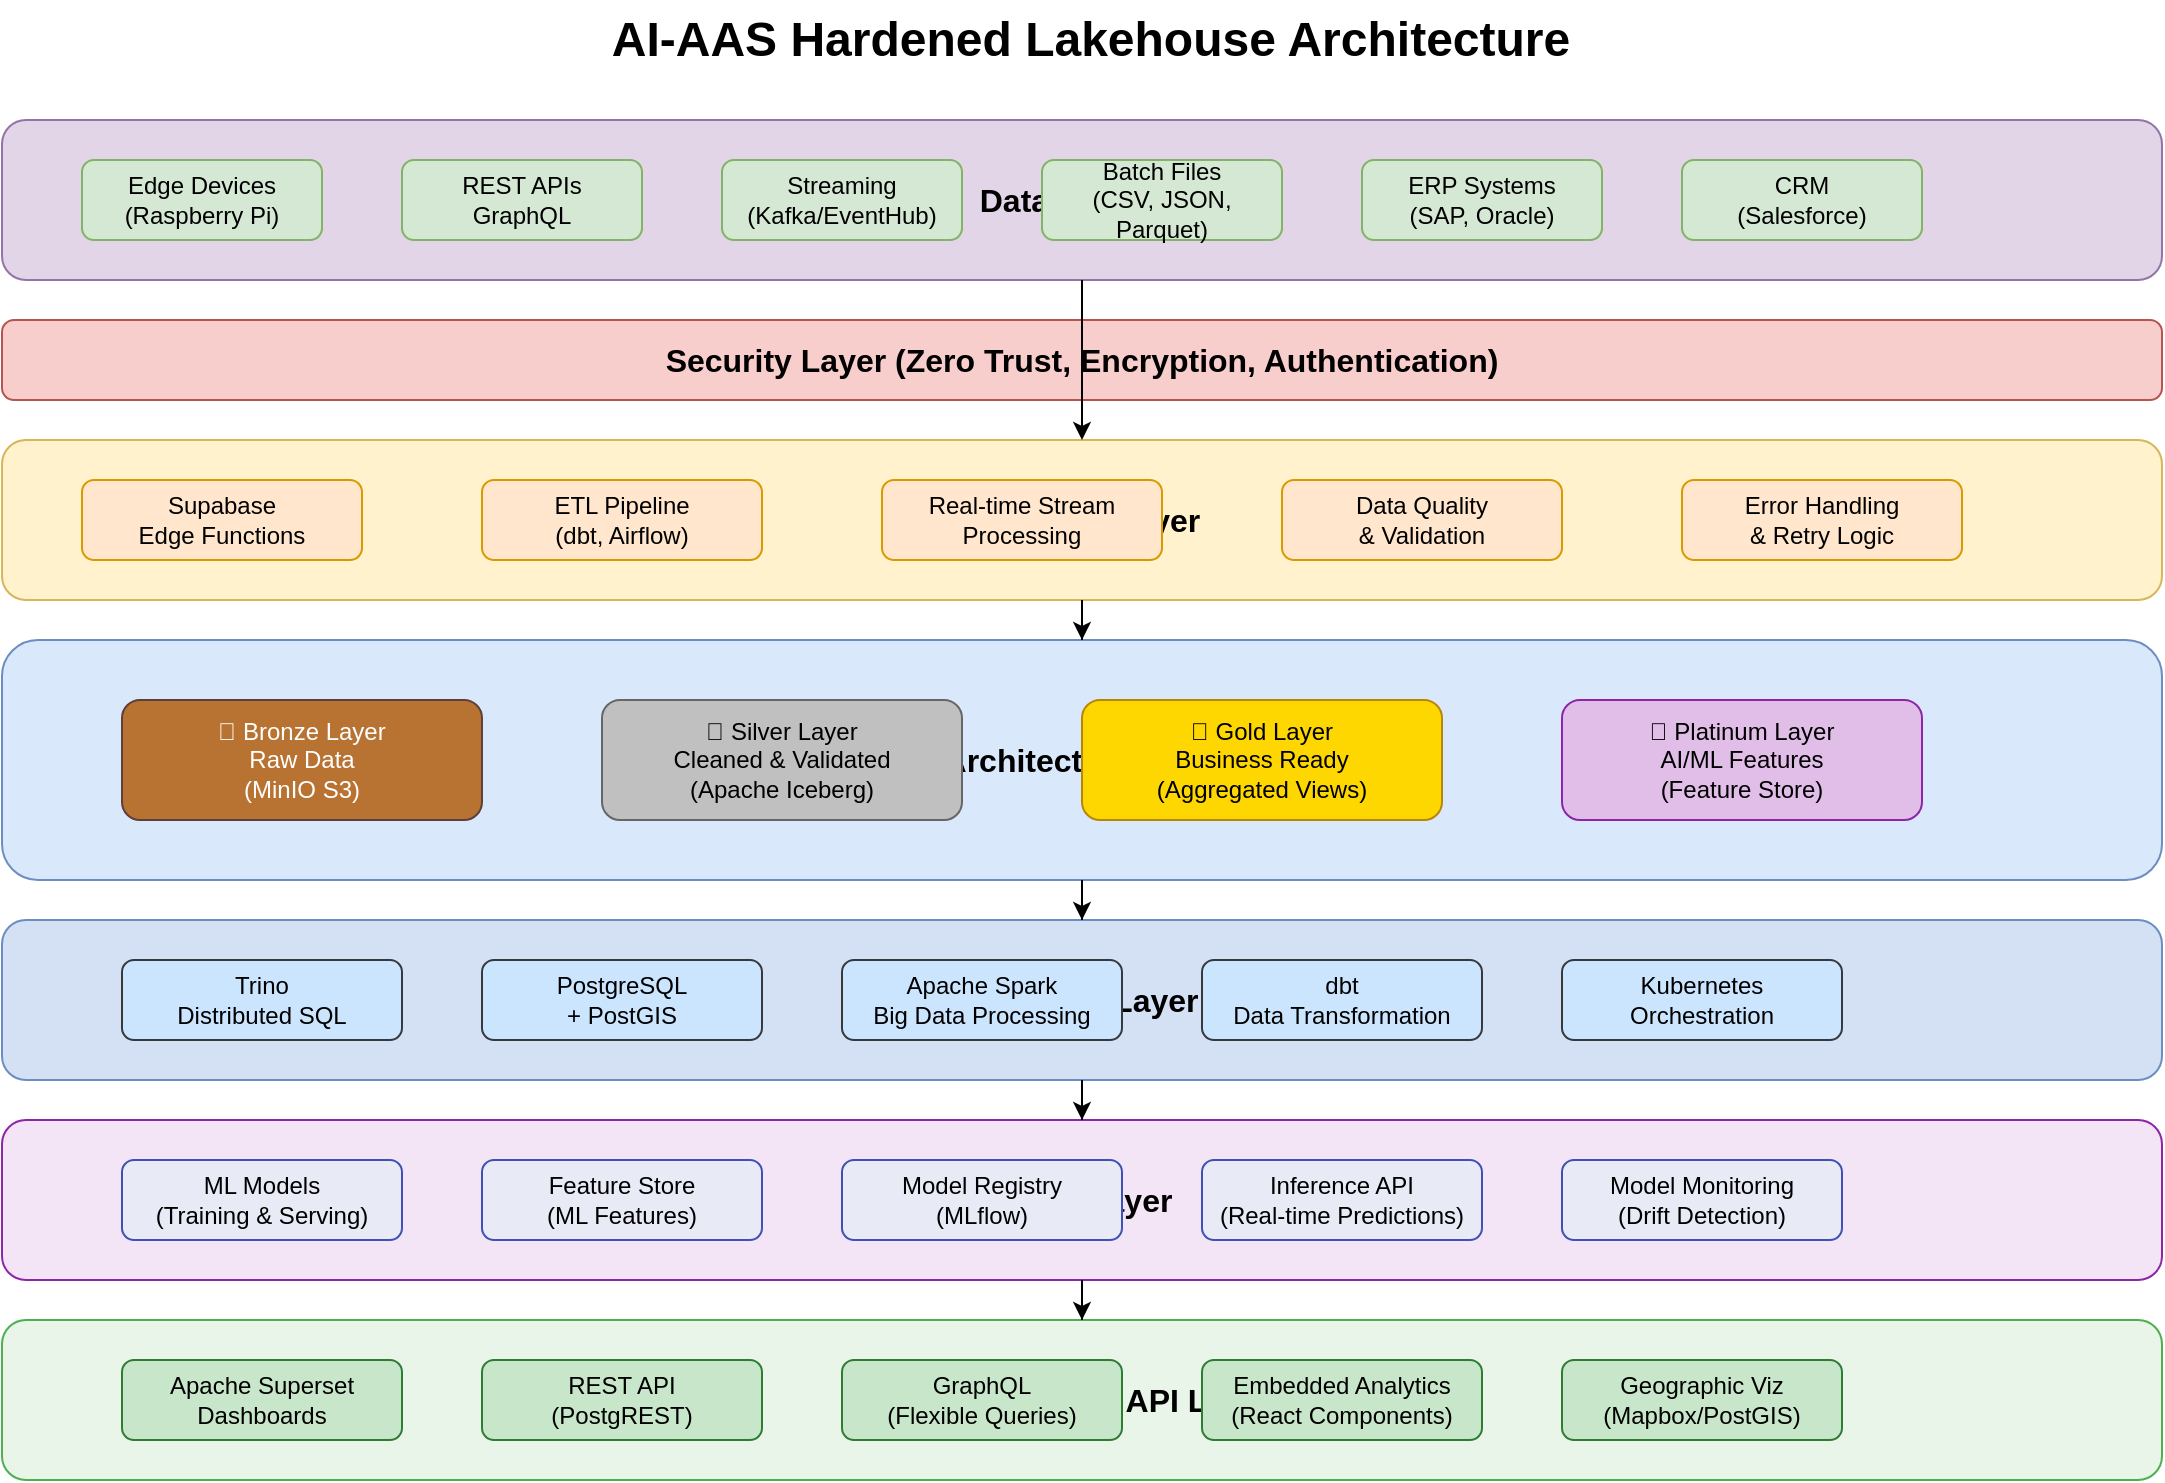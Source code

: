 <mxfile version="24.2.5" type="device">
  <diagram name="AI-AAS Lakehouse Architecture" id="lakehouse-architecture">
    <mxGraphModel dx="1422" dy="794" grid="1" gridSize="10" guides="1" tooltips="1" connect="1" arrows="1" fold="1" page="1" pageScale="1" pageWidth="1169" pageHeight="827" math="0" shadow="0">
      <root>
        <mxCell id="0"/>
        <mxCell id="1" parent="0"/>
        
        <!-- Title -->
        <mxCell id="title" value="AI-AAS Hardened Lakehouse Architecture" style="text;html=1;strokeColor=none;fillColor=none;align=center;verticalAlign=middle;whiteSpace=wrap;rounded=0;fontSize=24;fontStyle=1;" vertex="1" parent="1">
          <mxGeometry x="284" y="20" width="601" height="40" as="geometry"/>
        </mxCell>
        
        <!-- Data Sources Layer -->
        <mxCell id="sources-layer" value="Data Sources" style="rounded=1;whiteSpace=wrap;html=1;fillColor=#e1d5e7;strokeColor=#9673a6;fontSize=16;fontStyle=1;" vertex="1" parent="1">
          <mxGeometry x="40" y="80" width="1080" height="80" as="geometry"/>
        </mxCell>
        
        <!-- Edge Devices -->
        <mxCell id="edge-devices" value="Edge Devices&#xa;(Raspberry Pi)" style="rounded=1;whiteSpace=wrap;html=1;fillColor=#d5e8d4;strokeColor=#82b366;" vertex="1" parent="1">
          <mxGeometry x="80" y="100" width="120" height="40" as="geometry"/>
        </mxCell>
        
        <!-- APIs -->
        <mxCell id="apis" value="REST APIs&#xa;GraphQL" style="rounded=1;whiteSpace=wrap;html=1;fillColor=#d5e8d4;strokeColor=#82b366;" vertex="1" parent="1">
          <mxGeometry x="240" y="100" width="120" height="40" as="geometry"/>
        </mxCell>
        
        <!-- Streaming -->
        <mxCell id="streaming" value="Streaming&#xa;(Kafka/EventHub)" style="rounded=1;whiteSpace=wrap;html=1;fillColor=#d5e8d4;strokeColor=#82b366;" vertex="1" parent="1">
          <mxGeometry x="400" y="100" width="120" height="40" as="geometry"/>
        </mxCell>
        
        <!-- Batch Files -->
        <mxCell id="batch-files" value="Batch Files&#xa;(CSV, JSON, Parquet)" style="rounded=1;whiteSpace=wrap;html=1;fillColor=#d5e8d4;strokeColor=#82b366;" vertex="1" parent="1">
          <mxGeometry x="560" y="100" width="120" height="40" as="geometry"/>
        </mxCell>
        
        <!-- ERP Systems -->
        <mxCell id="erp-systems" value="ERP Systems&#xa;(SAP, Oracle)" style="rounded=1;whiteSpace=wrap;html=1;fillColor=#d5e8d4;strokeColor=#82b366;" vertex="1" parent="1">
          <mxGeometry x="720" y="100" width="120" height="40" as="geometry"/>
        </mxCell>
        
        <!-- CRM -->
        <mxCell id="crm" value="CRM&#xa;(Salesforce)" style="rounded=1;whiteSpace=wrap;html=1;fillColor=#d5e8d4;strokeColor=#82b366;" vertex="1" parent="1">
          <mxGeometry x="880" y="100" width="120" height="40" as="geometry"/>
        </mxCell>
        
        <!-- Security Layer -->
        <mxCell id="security-layer" value="Security Layer (Zero Trust, Encryption, Authentication)" style="rounded=1;whiteSpace=wrap;html=1;fillColor=#f8cecc;strokeColor=#b85450;fontSize=16;fontStyle=1;" vertex="1" parent="1">
          <mxGeometry x="40" y="180" width="1080" height="40" as="geometry"/>
        </mxCell>
        
        <!-- Ingestion Layer -->
        <mxCell id="ingestion-layer" value="Ingestion Layer" style="rounded=1;whiteSpace=wrap;html=1;fillColor=#fff2cc;strokeColor=#d6b656;fontSize=16;fontStyle=1;" vertex="1" parent="1">
          <mxGeometry x="40" y="240" width="1080" height="80" as="geometry"/>
        </mxCell>
        
        <!-- Edge Functions -->
        <mxCell id="edge-functions" value="Supabase&#xa;Edge Functions" style="rounded=1;whiteSpace=wrap;html=1;fillColor=#ffe6cc;strokeColor=#d79b00;" vertex="1" parent="1">
          <mxGeometry x="80" y="260" width="140" height="40" as="geometry"/>
        </mxCell>
        
        <!-- ETL Pipeline -->
        <mxCell id="etl-pipeline" value="ETL Pipeline&#xa;(dbt, Airflow)" style="rounded=1;whiteSpace=wrap;html=1;fillColor=#ffe6cc;strokeColor=#d79b00;" vertex="1" parent="1">
          <mxGeometry x="280" y="260" width="140" height="40" as="geometry"/>
        </mxCell>
        
        <!-- Real-time Stream -->
        <mxCell id="realtime-stream" value="Real-time Stream&#xa;Processing" style="rounded=1;whiteSpace=wrap;html=1;fillColor=#ffe6cc;strokeColor=#d79b00;" vertex="1" parent="1">
          <mxGeometry x="480" y="260" width="140" height="40" as="geometry"/>
        </mxCell>
        
        <!-- Data Validation -->
        <mxCell id="data-validation" value="Data Quality&#xa;&amp; Validation" style="rounded=1;whiteSpace=wrap;html=1;fillColor=#ffe6cc;strokeColor=#d79b00;" vertex="1" parent="1">
          <mxGeometry x="680" y="260" width="140" height="40" as="geometry"/>
        </mxCell>
        
        <!-- Error Handling -->
        <mxCell id="error-handling" value="Error Handling&#xa;&amp; Retry Logic" style="rounded=1;whiteSpace=wrap;html=1;fillColor=#ffe6cc;strokeColor=#d79b00;" vertex="1" parent="1">
          <mxGeometry x="880" y="260" width="140" height="40" as="geometry"/>
        </mxCell>
        
        <!-- Storage Layer (Medallion Architecture) -->
        <mxCell id="medallion-layer" value="Medallion Architecture (Storage Layer)" style="rounded=1;whiteSpace=wrap;html=1;fillColor=#dae8fc;strokeColor=#6c8ebf;fontSize=16;fontStyle=1;" vertex="1" parent="1">
          <mxGeometry x="40" y="340" width="1080" height="120" as="geometry"/>
        </mxCell>
        
        <!-- Bronze Layer -->
        <mxCell id="bronze-layer" value="🥉 Bronze Layer&#xa;Raw Data&#xa;(MinIO S3)" style="rounded=1;whiteSpace=wrap;html=1;fillColor=#b87333;strokeColor=#5d4037;fontColor=white;" vertex="1" parent="1">
          <mxGeometry x="100" y="370" width="180" height="60" as="geometry"/>
        </mxCell>
        
        <!-- Silver Layer -->
        <mxCell id="silver-layer" value="🥈 Silver Layer&#xa;Cleaned &amp; Validated&#xa;(Apache Iceberg)" style="rounded=1;whiteSpace=wrap;html=1;fillColor=#c0c0c0;strokeColor=#666666;" vertex="1" parent="1">
          <mxGeometry x="340" y="370" width="180" height="60" as="geometry"/>
        </mxCell>
        
        <!-- Gold Layer -->
        <mxCell id="gold-layer" value="🥇 Gold Layer&#xa;Business Ready&#xa;(Aggregated Views)" style="rounded=1;whiteSpace=wrap;html=1;fillColor=#ffd700;strokeColor=#b8860b;" vertex="1" parent="1">
          <mxGeometry x="580" y="370" width="180" height="60" as="geometry"/>
        </mxCell>
        
        <!-- Platinum Layer -->
        <mxCell id="platinum-layer" value="💎 Platinum Layer&#xa;AI/ML Features&#xa;(Feature Store)" style="rounded=1;whiteSpace=wrap;html=1;fillColor=#e1bee7;strokeColor=#8e24aa;" vertex="1" parent="1">
          <mxGeometry x="820" y="370" width="180" height="60" as="geometry"/>
        </mxCell>
        
        <!-- Compute Layer -->
        <mxCell id="compute-layer" value="Compute Layer" style="rounded=1;whiteSpace=wrap;html=1;fillColor=#d4e1f5;strokeColor=#6c8ebf;fontSize=16;fontStyle=1;" vertex="1" parent="1">
          <mxGeometry x="40" y="480" width="1080" height="80" as="geometry"/>
        </mxCell>
        
        <!-- Trino -->
        <mxCell id="trino" value="Trino&#xa;Distributed SQL" style="rounded=1;whiteSpace=wrap;html=1;fillColor=#cce5ff;strokeColor=#36393d;" vertex="1" parent="1">
          <mxGeometry x="100" y="500" width="140" height="40" as="geometry"/>
        </mxCell>
        
        <!-- PostgreSQL -->
        <mxCell id="postgresql" value="PostgreSQL&#xa;+ PostGIS" style="rounded=1;whiteSpace=wrap;html=1;fillColor=#cce5ff;strokeColor=#36393d;" vertex="1" parent="1">
          <mxGeometry x="280" y="500" width="140" height="40" as="geometry"/>
        </mxCell>
        
        <!-- Spark -->
        <mxCell id="spark" value="Apache Spark&#xa;Big Data Processing" style="rounded=1;whiteSpace=wrap;html=1;fillColor=#cce5ff;strokeColor=#36393d;" vertex="1" parent="1">
          <mxGeometry x="460" y="500" width="140" height="40" as="geometry"/>
        </mxCell>
        
        <!-- dbt -->
        <mxCell id="dbt" value="dbt&#xa;Data Transformation" style="rounded=1;whiteSpace=wrap;html=1;fillColor=#cce5ff;strokeColor=#36393d;" vertex="1" parent="1">
          <mxGeometry x="640" y="500" width="140" height="40" as="geometry"/>
        </mxCell>
        
        <!-- Kubernetes -->
        <mxCell id="kubernetes" value="Kubernetes&#xa;Orchestration" style="rounded=1;whiteSpace=wrap;html=1;fillColor=#cce5ff;strokeColor=#36393d;" vertex="1" parent="1">
          <mxGeometry x="820" y="500" width="140" height="40" as="geometry"/>
        </mxCell>
        
        <!-- AI/ML Layer -->
        <mxCell id="ai-layer" value="AI/ML Layer" style="rounded=1;whiteSpace=wrap;html=1;fillColor=#f3e5f5;strokeColor=#8e24aa;fontSize=16;fontStyle=1;" vertex="1" parent="1">
          <mxGeometry x="40" y="580" width="1080" height="80" as="geometry"/>
        </mxCell>
        
        <!-- ML Models -->
        <mxCell id="ml-models" value="ML Models&#xa;(Training &amp; Serving)" style="rounded=1;whiteSpace=wrap;html=1;fillColor=#e8eaf6;strokeColor=#3f51b5;" vertex="1" parent="1">
          <mxGeometry x="100" y="600" width="140" height="40" as="geometry"/>
        </mxCell>
        
        <!-- Feature Store -->
        <mxCell id="feature-store" value="Feature Store&#xa;(ML Features)" style="rounded=1;whiteSpace=wrap;html=1;fillColor=#e8eaf6;strokeColor=#3f51b5;" vertex="1" parent="1">
          <mxGeometry x="280" y="600" width="140" height="40" as="geometry"/>
        </mxCell>
        
        <!-- Model Registry -->
        <mxCell id="model-registry" value="Model Registry&#xa;(MLflow)" style="rounded=1;whiteSpace=wrap;html=1;fillColor=#e8eaf6;strokeColor=#3f51b5;" vertex="1" parent="1">
          <mxGeometry x="460" y="600" width="140" height="40" as="geometry"/>
        </mxCell>
        
        <!-- Inference API -->
        <mxCell id="inference-api" value="Inference API&#xa;(Real-time Predictions)" style="rounded=1;whiteSpace=wrap;html=1;fillColor=#e8eaf6;strokeColor=#3f51b5;" vertex="1" parent="1">
          <mxGeometry x="640" y="600" width="140" height="40" as="geometry"/>
        </mxCell>
        
        <!-- Monitoring -->
        <mxCell id="model-monitoring" value="Model Monitoring&#xa;(Drift Detection)" style="rounded=1;whiteSpace=wrap;html=1;fillColor=#e8eaf6;strokeColor=#3f51b5;" vertex="1" parent="1">
          <mxGeometry x="820" y="600" width="140" height="40" as="geometry"/>
        </mxCell>
        
        <!-- Visualization Layer -->
        <mxCell id="viz-layer" value="Visualization &amp; API Layer" style="rounded=1;whiteSpace=wrap;html=1;fillColor=#e8f5e8;strokeColor=#4caf50;fontSize=16;fontStyle=1;" vertex="1" parent="1">
          <mxGeometry x="40" y="680" width="1080" height="80" as="geometry"/>
        </mxCell>
        
        <!-- Apache Superset -->
        <mxCell id="superset" value="Apache Superset&#xa;Dashboards" style="rounded=1;whiteSpace=wrap;html=1;fillColor=#c8e6c9;strokeColor=#2e7d32;" vertex="1" parent="1">
          <mxGeometry x="100" y="700" width="140" height="40" as="geometry"/>
        </mxCell>
        
        <!-- REST API -->
        <mxCell id="rest-api" value="REST API&#xa;(PostgREST)" style="rounded=1;whiteSpace=wrap;html=1;fillColor=#c8e6c9;strokeColor=#2e7d32;" vertex="1" parent="1">
          <mxGeometry x="280" y="700" width="140" height="40" as="geometry"/>
        </mxCell>
        
        <!-- GraphQL -->
        <mxCell id="graphql" value="GraphQL&#xa;(Flexible Queries)" style="rounded=1;whiteSpace=wrap;html=1;fillColor=#c8e6c9;strokeColor=#2e7d32;" vertex="1" parent="1">
          <mxGeometry x="460" y="700" width="140" height="40" as="geometry"/>
        </mxCell>
        
        <!-- Embedded Analytics -->
        <mxCell id="embedded" value="Embedded Analytics&#xa;(React Components)" style="rounded=1;whiteSpace=wrap;html=1;fillColor=#c8e6c9;strokeColor=#2e7d32;" vertex="1" parent="1">
          <mxGeometry x="640" y="700" width="140" height="40" as="geometry"/>
        </mxCell>
        
        <!-- Mapbox -->
        <mxCell id="mapbox" value="Geographic Viz&#xa;(Mapbox/PostGIS)" style="rounded=1;whiteSpace=wrap;html=1;fillColor=#c8e6c9;strokeColor=#2e7d32;" vertex="1" parent="1">
          <mxGeometry x="820" y="700" width="140" height="40" as="geometry"/>
        </mxCell>
        
        <!-- Arrows connecting layers -->
        <mxCell id="arrow1" value="" style="edgeStyle=orthogonalEdgeStyle;rounded=0;orthogonalLoop=1;jettySize=auto;html=1;" edge="1" parent="1" source="sources-layer" target="ingestion-layer">
          <mxGeometry relative="1" as="geometry"/>
        </mxCell>
        
        <mxCell id="arrow2" value="" style="edgeStyle=orthogonalEdgeStyle;rounded=0;orthogonalLoop=1;jettySize=auto;html=1;" edge="1" parent="1" source="ingestion-layer" target="medallion-layer">
          <mxGeometry relative="1" as="geometry"/>
        </mxCell>
        
        <mxCell id="arrow3" value="" style="edgeStyle=orthogonalEdgeStyle;rounded=0;orthogonalLoop=1;jettySize=auto;html=1;" edge="1" parent="1" source="medallion-layer" target="compute-layer">
          <mxGeometry relative="1" as="geometry"/>
        </mxCell>
        
        <mxCell id="arrow4" value="" style="edgeStyle=orthogonalEdgeStyle;rounded=0;orthogonalLoop=1;jettySize=auto;html=1;" edge="1" parent="1" source="compute-layer" target="ai-layer">
          <mxGeometry relative="1" as="geometry"/>
        </mxCell>
        
        <mxCell id="arrow5" value="" style="edgeStyle=orthogonalEdgeStyle;rounded=0;orthogonalLoop=1;jettySize=auto;html=1;" edge="1" parent="1" source="ai-layer" target="viz-layer">
          <mxGeometry relative="1" as="geometry"/>
        </mxCell>
        
      </root>
    </mxGraphModel>
  </diagram>
</mxfile>